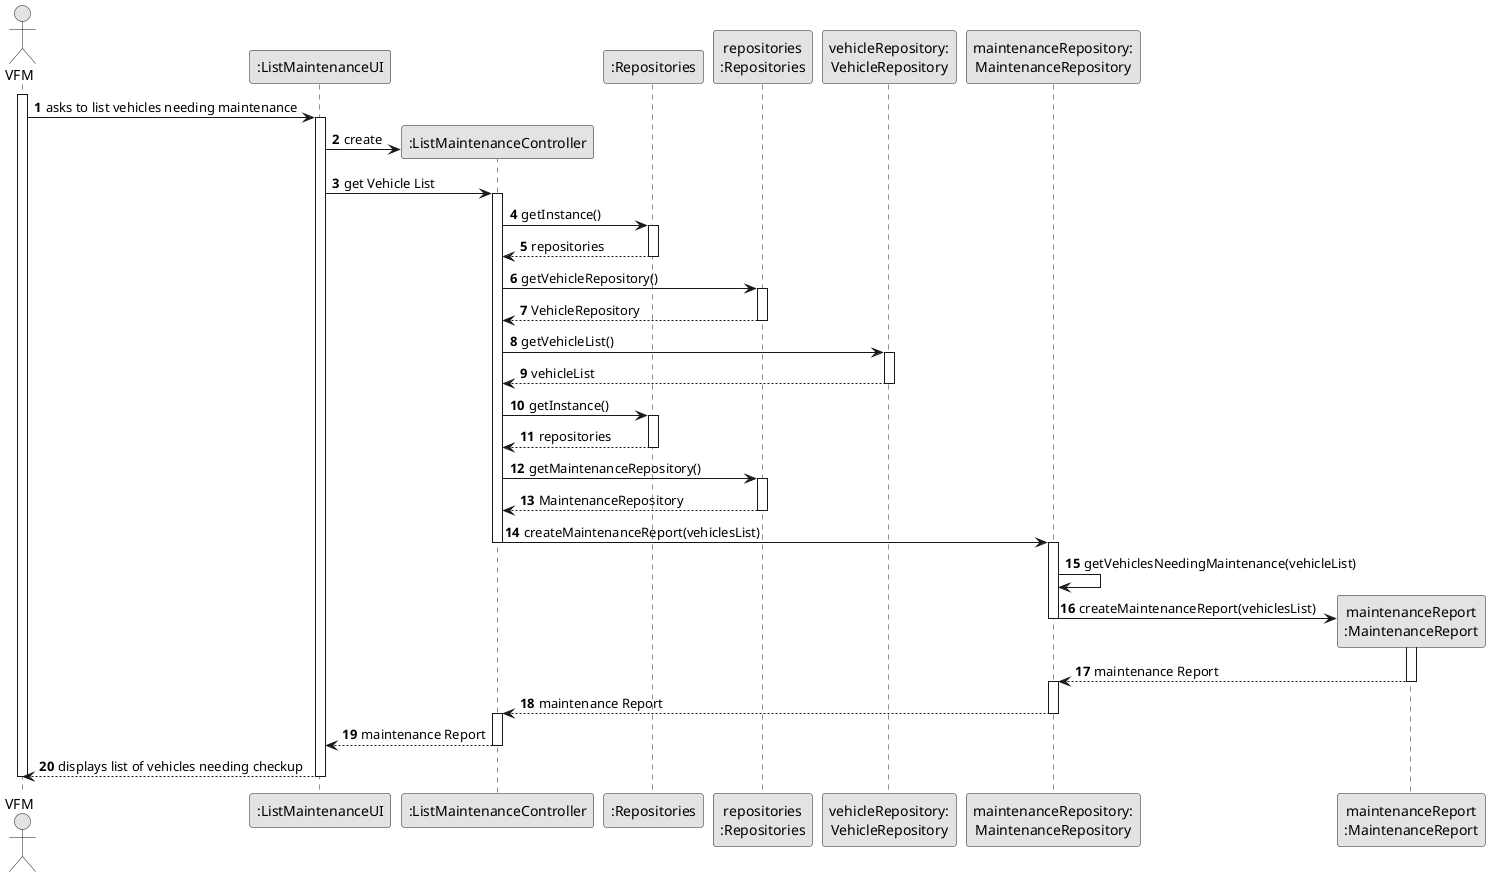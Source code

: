 @startuml
skinparam monochrome true
skinparam packageStyle rectangle
skinparam shadowing false

autonumber

'hide footbox
actor "VFM" as VFM
participant ":ListMaintenanceUI" as UI
participant ":ListMaintenanceController" as CTRL
participant ":Repositories" as RepositorySingleton
participant "repositories\n:Repositories" as PLAT
participant "vehicleRepository:\nVehicleRepository" as VehicleRepository
participant "maintenanceRepository:\nMaintenanceRepository" as MaintenanceRepository
participant "maintenanceReport\n:MaintenanceReport" as MaintenanceReport

activate VFM

    VFM -> UI : asks to list vehicles needing maintenance
    activate UI

        UI -> CTRL** : create

        UI -> CTRL : get Vehicle List
        activate CTRL

            CTRL -> RepositorySingleton : getInstance()
            activate RepositorySingleton

                RepositorySingleton --> CTRL: repositories
            deactivate RepositorySingleton

            CTRL -> PLAT : getVehicleRepository()
            activate PLAT

                PLAT --> CTRL: VehicleRepository
            deactivate PLAT

            CTRL -> VehicleRepository : getVehicleList()
            activate VehicleRepository

                VehicleRepository --> CTRL : vehicleList
            deactivate VehicleRepository


                CTRL -> RepositorySingleton : getInstance()
                activate RepositorySingleton

                    RepositorySingleton --> CTRL: repositories
                deactivate RepositorySingleton

                CTRL -> PLAT : getMaintenanceRepository()
                activate PLAT

                    PLAT --> CTRL: MaintenanceRepository
                deactivate PLAT


                CTRL -> MaintenanceRepository : createMaintenanceReport(vehiclesList)
                deactivate CTRL
                activate MaintenanceRepository

                MaintenanceRepository -> MaintenanceRepository: getVehiclesNeedingMaintenance(vehicleList)

                    MaintenanceRepository -> MaintenanceReport **: createMaintenanceReport(vehiclesList)
                    deactivate MaintenanceRepository
                    activate MaintenanceReport

                    MaintenanceReport --> MaintenanceRepository : maintenance Report
                    deactivate MaintenanceReport

                    activate MaintenanceRepository

                MaintenanceRepository --> CTRL : maintenance Report
                deactivate MaintenanceRepository

            activate CTRL

            CTRL --> UI : maintenance Report
            deactivate CTRL

        UI --> VFM : displays list of vehicles needing checkup
    deactivate UI

deactivate VFM

@enduml
